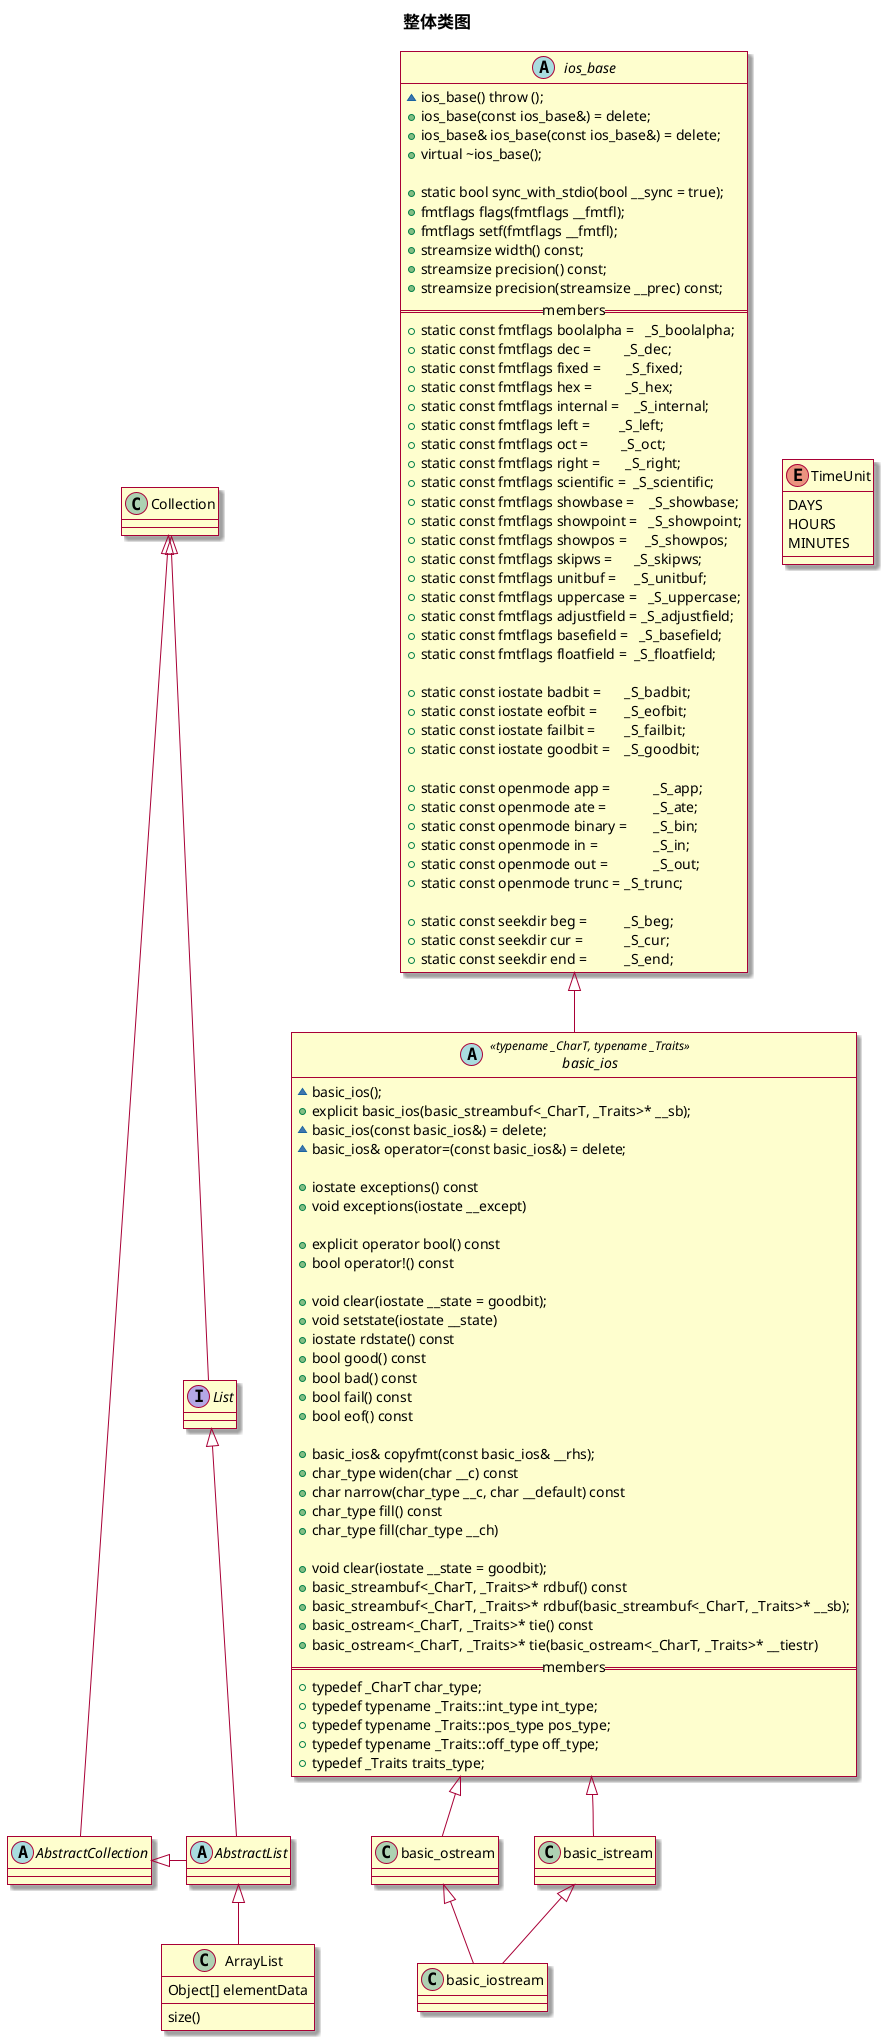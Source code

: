@startuml
'https://plantuml.com/use-case-diagram
skin rose

title
    <b><font size=17>整体类图</font></b>
end title

abstract class ios_base
{
    ~ ios_base() throw ();
    + ios_base(const ios_base&) = delete;
    + ios_base& ios_base(const ios_base&) = delete;
    + virtual ~ios_base();

    + static bool sync_with_stdio(bool __sync = true);
    + fmtflags flags(fmtflags __fmtfl);
    + fmtflags setf(fmtflags __fmtfl);
    + streamsize width() const;
    + streamsize precision() const;
    + streamsize precision(streamsize __prec) const;
    ==members==
    + static const fmtflags boolalpha =   _S_boolalpha;
    + static const fmtflags dec =         _S_dec;
    + static const fmtflags fixed =       _S_fixed;
    + static const fmtflags hex =         _S_hex;
    + static const fmtflags internal =    _S_internal;
    + static const fmtflags left =        _S_left;
    + static const fmtflags oct =         _S_oct;
    + static const fmtflags right =       _S_right;
    + static const fmtflags scientific =  _S_scientific;
    + static const fmtflags showbase =    _S_showbase;
    + static const fmtflags showpoint =   _S_showpoint;
    + static const fmtflags showpos =     _S_showpos;
    + static const fmtflags skipws =      _S_skipws;
    + static const fmtflags unitbuf =     _S_unitbuf;
    + static const fmtflags uppercase =   _S_uppercase;
    + static const fmtflags adjustfield = _S_adjustfield;
    + static const fmtflags basefield =   _S_basefield;
    + static const fmtflags floatfield =  _S_floatfield;

    + static const iostate badbit =	_S_badbit;
    + static const iostate eofbit =	_S_eofbit;
    + static const iostate failbit =	_S_failbit;
    + static const iostate goodbit =	_S_goodbit;

    + static const openmode app =		_S_app;
    + static const openmode ate =		_S_ate;
    + static const openmode binary =	_S_bin;
    + static const openmode in =		_S_in;
    + static const openmode out =		_S_out;
    + static const openmode trunc =	_S_trunc;

    + static const seekdir beg =		_S_beg;
    + static const seekdir cur =		_S_cur;
    + static const seekdir end =		_S_end;
}

abstract class basic_ios << typename _CharT, typename _Traits >> {
    ~ basic_ios();
    + explicit basic_ios(basic_streambuf<_CharT, _Traits>* __sb);
    ~ basic_ios(const basic_ios&) = delete;
    ~ basic_ios& operator=(const basic_ios&) = delete;

    + iostate exceptions() const
    + void exceptions(iostate __except)

    + explicit operator bool() const
    + bool operator!() const

    + void clear(iostate __state = goodbit);
    + void setstate(iostate __state)
    + iostate rdstate() const
    + bool good() const
    + bool bad() const
    + bool fail() const
    + bool eof() const

    + basic_ios& copyfmt(const basic_ios& __rhs);
    + char_type widen(char __c) const
    + char narrow(char_type __c, char __default) const
    + char_type fill() const
    + char_type fill(char_type __ch)

    + void clear(iostate __state = goodbit);
    + basic_streambuf<_CharT, _Traits>* rdbuf() const
    + basic_streambuf<_CharT, _Traits>* rdbuf(basic_streambuf<_CharT, _Traits>* __sb);
    + basic_ostream<_CharT, _Traits>* tie() const
    + basic_ostream<_CharT, _Traits>* tie(basic_ostream<_CharT, _Traits>* __tiestr)
    ==members==
    + typedef _CharT char_type;
    + typedef typename _Traits::int_type int_type;
    + typedef typename _Traits::pos_type pos_type;
    + typedef typename _Traits::off_type off_type;
    + typedef _Traits traits_type;
}

class basic_ostream extends basic_ios
class basic_istream extends basic_ios
class basic_iostream extends basic_istream,basic_ostream

ios_base <|-- basic_ios


abstract AbstractCollection
interface List
abstract class AbstractList
class ArrayList {
    Object[] elementData
    size()
}

enum TimeUnit {
    DAYS
    HOURS
    MINUTES
}

Collection <|-- AbstractCollection
Collection <|-- List
List <|-- AbstractList

AbstractCollection <|- AbstractList
AbstractList <|-- ArrayList


@enduml
